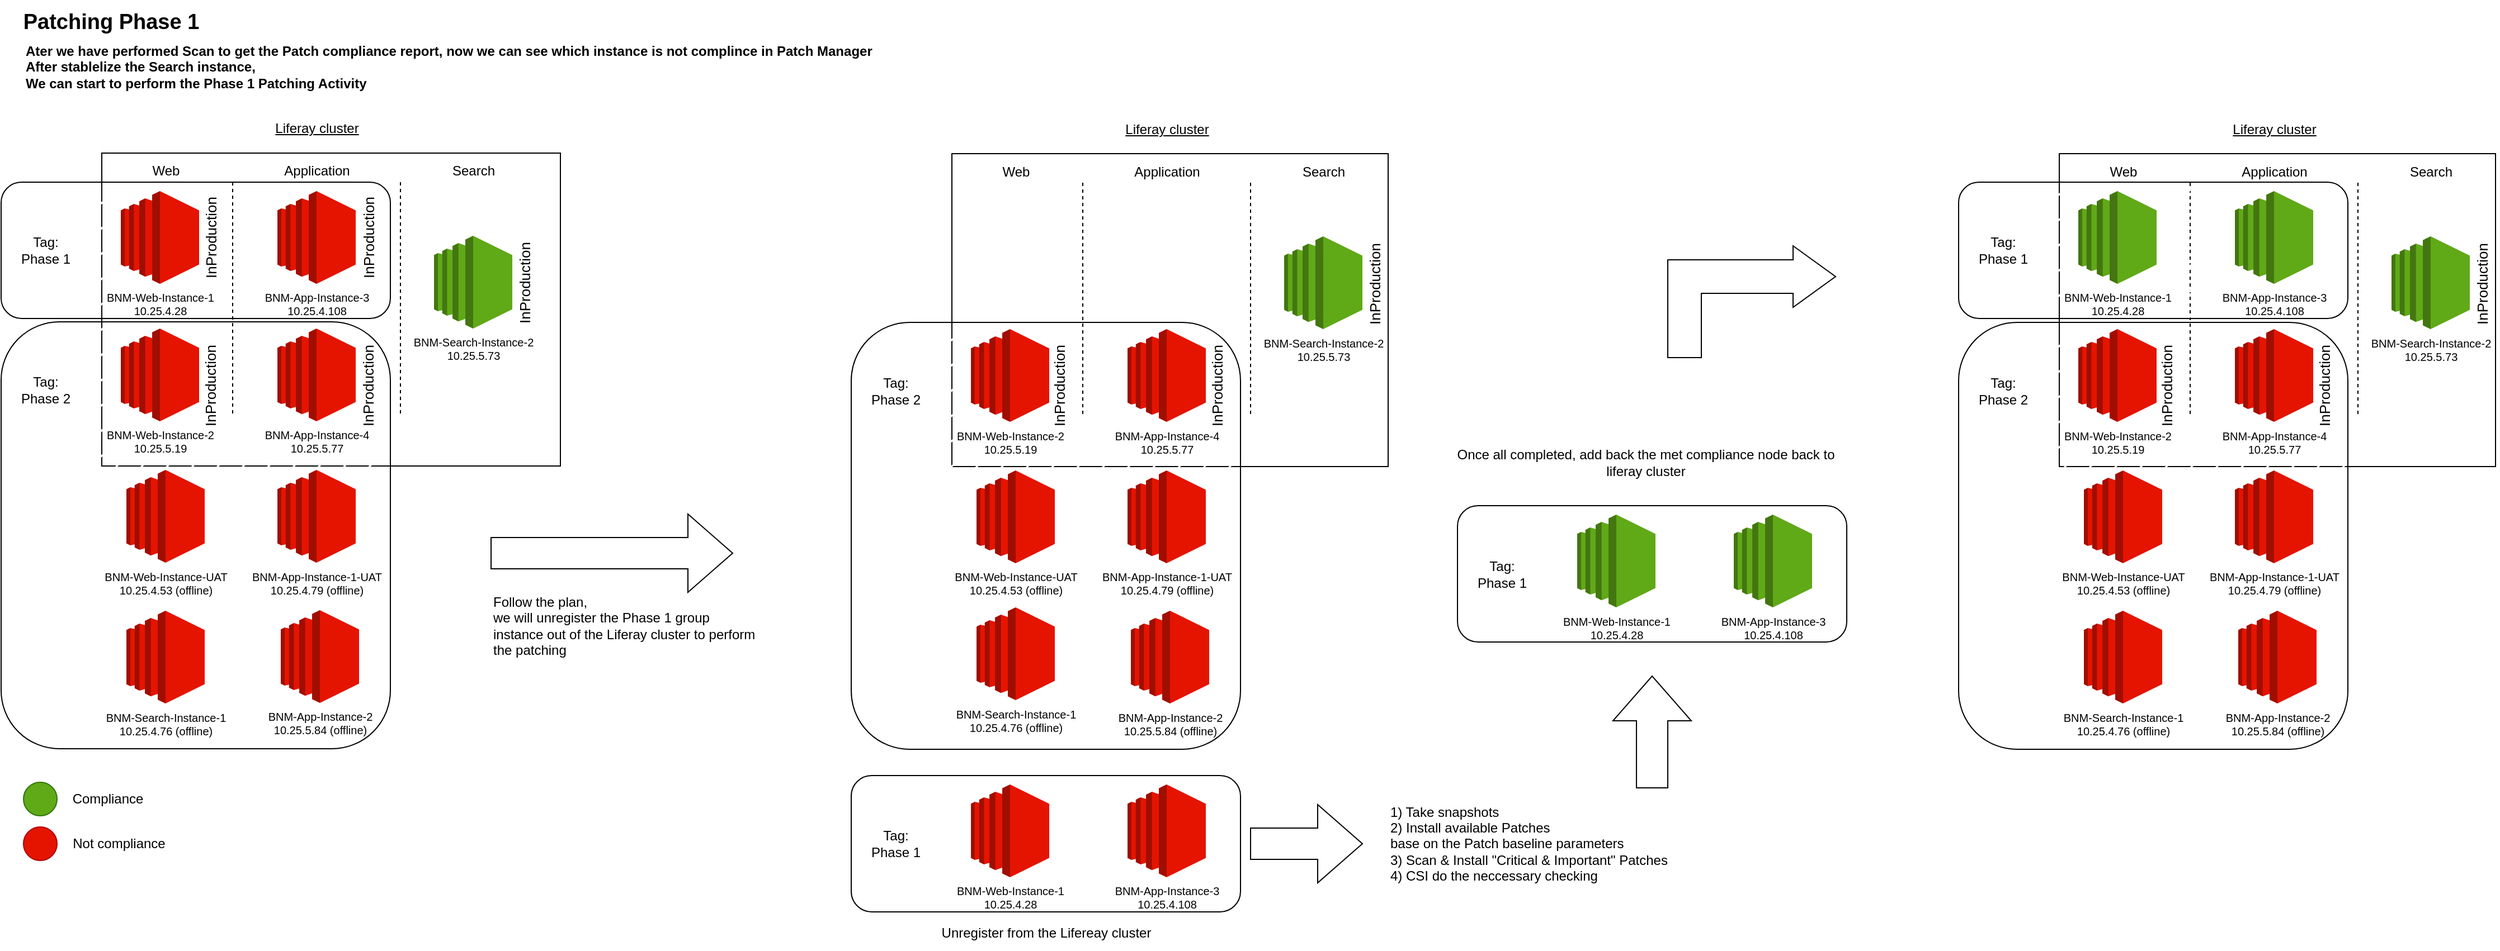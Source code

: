 <mxfile version="23.0.1" type="github">
  <diagram name="Page-1" id="cm9vaiCRCYiuwpOqDOg_">
    <mxGraphModel dx="1509" dy="757" grid="1" gridSize="10" guides="1" tooltips="1" connect="1" arrows="1" fold="1" page="1" pageScale="1" pageWidth="850" pageHeight="1100" math="0" shadow="0">
      <root>
        <mxCell id="0" />
        <mxCell id="1" parent="0" />
        <mxCell id="6DcNujYjxV_RoPzoqIRg-31" value="Ater we have performed Scan to get the Patch compliance report, now we can see which instance is not complince in Patch Manager&lt;br&gt;After stablelize the Search instance,&amp;nbsp;&lt;br&gt;We can start to perform the Phase 1 Patching Activity" style="text;html=1;align=left;verticalAlign=middle;resizable=0;points=[];autosize=1;strokeColor=none;fillColor=none;fontStyle=1" parent="1" vertex="1">
          <mxGeometry x="40" y="60" width="780" height="60" as="geometry" />
        </mxCell>
        <mxCell id="6DcNujYjxV_RoPzoqIRg-32" value="Patching Phase 1" style="text;html=1;align=center;verticalAlign=middle;resizable=0;points=[];autosize=1;strokeColor=none;fillColor=none;fontStyle=1;fontSize=19;" parent="1" vertex="1">
          <mxGeometry x="28" y="30" width="180" height="40" as="geometry" />
        </mxCell>
        <mxCell id="6DcNujYjxV_RoPzoqIRg-36" value="" style="ellipse;whiteSpace=wrap;html=1;aspect=fixed;fillColor=#60a917;fontColor=#ffffff;strokeColor=#2D7600;" parent="1" vertex="1">
          <mxGeometry x="40" y="730" width="30" height="30" as="geometry" />
        </mxCell>
        <mxCell id="6DcNujYjxV_RoPzoqIRg-37" value="" style="ellipse;whiteSpace=wrap;html=1;aspect=fixed;fillColor=#e51400;fontColor=#ffffff;strokeColor=#B20000;" parent="1" vertex="1">
          <mxGeometry x="40" y="770" width="30" height="30" as="geometry" />
        </mxCell>
        <mxCell id="6DcNujYjxV_RoPzoqIRg-42" value="Compliance" style="text;html=1;align=center;verticalAlign=middle;resizable=0;points=[];autosize=1;strokeColor=none;fillColor=none;" parent="1" vertex="1">
          <mxGeometry x="70" y="730" width="90" height="30" as="geometry" />
        </mxCell>
        <mxCell id="6DcNujYjxV_RoPzoqIRg-43" value="Not compliance" style="text;html=1;align=center;verticalAlign=middle;resizable=0;points=[];autosize=1;strokeColor=none;fillColor=none;" parent="1" vertex="1">
          <mxGeometry x="70" y="770" width="110" height="30" as="geometry" />
        </mxCell>
        <mxCell id="6DcNujYjxV_RoPzoqIRg-136" value="" style="rounded=0;whiteSpace=wrap;html=1;" parent="1" vertex="1">
          <mxGeometry x="110" y="167" width="410" height="280" as="geometry" />
        </mxCell>
        <mxCell id="6DcNujYjxV_RoPzoqIRg-137" value="" style="endArrow=none;dashed=1;html=1;rounded=0;shadow=0;" parent="1" edge="1">
          <mxGeometry width="50" height="50" relative="1" as="geometry">
            <mxPoint x="377" y="400" as="sourcePoint" />
            <mxPoint x="377" y="190" as="targetPoint" />
          </mxGeometry>
        </mxCell>
        <mxCell id="6DcNujYjxV_RoPzoqIRg-138" value="Web" style="text;html=1;align=center;verticalAlign=middle;resizable=0;points=[];autosize=1;strokeColor=none;fillColor=none;shadow=0;" parent="1" vertex="1">
          <mxGeometry x="142" y="168" width="50" height="30" as="geometry" />
        </mxCell>
        <mxCell id="6DcNujYjxV_RoPzoqIRg-139" value="Application" style="text;html=1;align=center;verticalAlign=middle;resizable=0;points=[];autosize=1;strokeColor=none;fillColor=none;shadow=0;" parent="1" vertex="1">
          <mxGeometry x="262" y="168" width="80" height="30" as="geometry" />
        </mxCell>
        <mxCell id="6DcNujYjxV_RoPzoqIRg-140" value="Search" style="text;html=1;align=center;verticalAlign=middle;resizable=0;points=[];autosize=1;strokeColor=none;fillColor=none;shadow=0;" parent="1" vertex="1">
          <mxGeometry x="412" y="168" width="60" height="30" as="geometry" />
        </mxCell>
        <mxCell id="6DcNujYjxV_RoPzoqIRg-141" value="&lt;font color=&quot;#000000&quot;&gt;BNM-Search-Instance-2&lt;br&gt;10.25.5.73&lt;/font&gt;" style="outlineConnect=0;dashed=0;verticalLabelPosition=bottom;verticalAlign=top;align=center;html=1;shape=mxgraph.aws3.ec2;fillColor=#60a917;shadow=0;fontSize=10;fontColor=#ffffff;strokeColor=#2D7600;" parent="1" vertex="1">
          <mxGeometry x="407" y="241" width="70" height="83" as="geometry" />
        </mxCell>
        <mxCell id="6DcNujYjxV_RoPzoqIRg-144" value="Liferay cluster" style="text;html=1;align=center;verticalAlign=middle;resizable=0;points=[];autosize=1;strokeColor=none;fillColor=none;fontStyle=4" parent="1" vertex="1">
          <mxGeometry x="252" y="130" width="100" height="30" as="geometry" />
        </mxCell>
        <mxCell id="6DcNujYjxV_RoPzoqIRg-145" value="" style="rounded=1;whiteSpace=wrap;html=1;fillStyle=hatch;" parent="1" vertex="1">
          <mxGeometry x="20" y="193" width="348" height="122" as="geometry" />
        </mxCell>
        <mxCell id="6DcNujYjxV_RoPzoqIRg-146" value="BNM-Web-Instance-1&lt;br&gt;10.25.4.28" style="outlineConnect=0;dashed=0;verticalLabelPosition=bottom;verticalAlign=top;align=center;html=1;shape=mxgraph.aws3.ec2;fillColor=#e51400;shadow=0;fontSize=10;fontColor=#000000;strokeColor=#B20000;labelBorderColor=none;" parent="1" vertex="1">
          <mxGeometry x="127" y="201" width="70" height="83" as="geometry" />
        </mxCell>
        <mxCell id="6DcNujYjxV_RoPzoqIRg-147" value="BNM-App-Instance-3&lt;br&gt;10.25.4.108" style="outlineConnect=0;dashed=0;verticalLabelPosition=bottom;verticalAlign=top;align=center;html=1;shape=mxgraph.aws3.ec2;fillColor=#e51400;shadow=0;fontSize=10;fontColor=#000000;strokeColor=#B20000;labelBorderColor=none;" parent="1" vertex="1">
          <mxGeometry x="267" y="201" width="70" height="83" as="geometry" />
        </mxCell>
        <mxCell id="6DcNujYjxV_RoPzoqIRg-148" value="" style="rounded=1;whiteSpace=wrap;html=1;labelBorderColor=none;fillStyle=hatch;" parent="1" vertex="1">
          <mxGeometry x="20" y="318" width="348" height="382" as="geometry" />
        </mxCell>
        <mxCell id="6DcNujYjxV_RoPzoqIRg-149" value="BNM-App-Instance-4&lt;br&gt;10.25.5.77" style="outlineConnect=0;dashed=0;verticalLabelPosition=bottom;verticalAlign=top;align=center;html=1;shape=mxgraph.aws3.ec2;fillColor=#e51400;shadow=0;fontSize=10;fontColor=#000000;strokeColor=#B20000;labelBorderColor=none;" parent="1" vertex="1">
          <mxGeometry x="267" y="324" width="70" height="83" as="geometry" />
        </mxCell>
        <mxCell id="6DcNujYjxV_RoPzoqIRg-150" value="BNM-Web-Instance-2&lt;br&gt;10.25.5.19" style="outlineConnect=0;dashed=0;verticalLabelPosition=bottom;verticalAlign=top;align=center;html=1;shape=mxgraph.aws3.ec2;fillColor=#e51400;shadow=0;fontSize=10;fontColor=#000000;strokeColor=#B20000;labelBorderColor=none;" parent="1" vertex="1">
          <mxGeometry x="127" y="324" width="70" height="83" as="geometry" />
        </mxCell>
        <mxCell id="6DcNujYjxV_RoPzoqIRg-151" value="Tag: Phase 1" style="text;html=1;strokeColor=none;fillColor=none;align=center;verticalAlign=middle;whiteSpace=wrap;rounded=0;" parent="1" vertex="1">
          <mxGeometry x="30" y="239" width="60" height="30" as="geometry" />
        </mxCell>
        <mxCell id="6DcNujYjxV_RoPzoqIRg-152" value="Tag: Phase 2" style="text;html=1;strokeColor=none;fillColor=none;align=center;verticalAlign=middle;whiteSpace=wrap;rounded=0;" parent="1" vertex="1">
          <mxGeometry x="30" y="364" width="60" height="30" as="geometry" />
        </mxCell>
        <mxCell id="6DcNujYjxV_RoPzoqIRg-153" value="BNM-App-Instance-1-UAT&lt;br&gt;10.25.4.79 (offline)" style="outlineConnect=0;dashed=0;verticalLabelPosition=bottom;verticalAlign=top;align=center;html=1;shape=mxgraph.aws3.ec2;fillColor=#e51400;shadow=0;fontSize=10;fontColor=#000000;strokeColor=#B20000;labelBorderColor=none;" parent="1" vertex="1">
          <mxGeometry x="267" y="450.5" width="70" height="83" as="geometry" />
        </mxCell>
        <mxCell id="6DcNujYjxV_RoPzoqIRg-154" value="BNM-Web-Instance-UAT&lt;br&gt;10.25.4.53 (offline)" style="outlineConnect=0;dashed=0;verticalLabelPosition=bottom;verticalAlign=top;align=center;html=1;shape=mxgraph.aws3.ec2;fillColor=#e51400;shadow=0;fontSize=10;fontColor=#000000;strokeColor=#B20000;labelBorderColor=none;" parent="1" vertex="1">
          <mxGeometry x="132" y="450.5" width="70" height="83" as="geometry" />
        </mxCell>
        <mxCell id="6DcNujYjxV_RoPzoqIRg-155" value="BNM-App-Instance-2&lt;br&gt;10.25.5.84 (offline)" style="outlineConnect=0;dashed=0;verticalLabelPosition=bottom;verticalAlign=top;align=center;html=1;shape=mxgraph.aws3.ec2;fillColor=#e51400;shadow=0;fontSize=10;fontColor=#000000;strokeColor=#B20000;labelBorderColor=none;" parent="1" vertex="1">
          <mxGeometry x="270" y="576" width="70" height="83" as="geometry" />
        </mxCell>
        <mxCell id="6DcNujYjxV_RoPzoqIRg-156" value="" style="endArrow=none;dashed=1;html=1;rounded=0;shadow=0;" parent="1" edge="1">
          <mxGeometry width="50" height="50" relative="1" as="geometry">
            <mxPoint x="227" y="400" as="sourcePoint" />
            <mxPoint x="227" y="190" as="targetPoint" />
          </mxGeometry>
        </mxCell>
        <mxCell id="6DcNujYjxV_RoPzoqIRg-160" value="Follow the plan,&amp;nbsp;&lt;br&gt;we will unregister the Phase 1 group&amp;nbsp;&lt;br&gt;instance out of the Liferay cluster to perform&amp;nbsp;&lt;br&gt;the patching" style="text;html=1;align=left;verticalAlign=middle;resizable=0;points=[];autosize=1;strokeColor=none;fillColor=none;" parent="1" vertex="1">
          <mxGeometry x="458" y="554.5" width="260" height="70" as="geometry" />
        </mxCell>
        <mxCell id="6DcNujYjxV_RoPzoqIRg-161" value="" style="rounded=0;whiteSpace=wrap;html=1;" parent="1" vertex="1">
          <mxGeometry x="870" y="167.5" width="390" height="280" as="geometry" />
        </mxCell>
        <mxCell id="6DcNujYjxV_RoPzoqIRg-162" value="" style="endArrow=none;dashed=1;html=1;rounded=0;shadow=0;" parent="1" edge="1">
          <mxGeometry width="50" height="50" relative="1" as="geometry">
            <mxPoint x="1137" y="400.5" as="sourcePoint" />
            <mxPoint x="1137" y="190.5" as="targetPoint" />
          </mxGeometry>
        </mxCell>
        <mxCell id="6DcNujYjxV_RoPzoqIRg-163" value="Web" style="text;html=1;align=center;verticalAlign=middle;resizable=0;points=[];autosize=1;strokeColor=none;fillColor=none;shadow=0;" parent="1" vertex="1">
          <mxGeometry x="902" y="168.5" width="50" height="30" as="geometry" />
        </mxCell>
        <mxCell id="6DcNujYjxV_RoPzoqIRg-164" value="Application" style="text;html=1;align=center;verticalAlign=middle;resizable=0;points=[];autosize=1;strokeColor=none;fillColor=none;shadow=0;" parent="1" vertex="1">
          <mxGeometry x="1022" y="168.5" width="80" height="30" as="geometry" />
        </mxCell>
        <mxCell id="6DcNujYjxV_RoPzoqIRg-165" value="Search" style="text;html=1;align=center;verticalAlign=middle;resizable=0;points=[];autosize=1;strokeColor=none;fillColor=none;shadow=0;" parent="1" vertex="1">
          <mxGeometry x="1172" y="168.5" width="60" height="30" as="geometry" />
        </mxCell>
        <mxCell id="6DcNujYjxV_RoPzoqIRg-166" value="&lt;font color=&quot;#000000&quot;&gt;BNM-Search-Instance-2&lt;br&gt;10.25.5.73&lt;/font&gt;" style="outlineConnect=0;dashed=0;verticalLabelPosition=bottom;verticalAlign=top;align=center;html=1;shape=mxgraph.aws3.ec2;fillColor=#60a917;shadow=0;fontSize=10;fontColor=#ffffff;strokeColor=#2D7600;" parent="1" vertex="1">
          <mxGeometry x="1167" y="241.5" width="70" height="83" as="geometry" />
        </mxCell>
        <mxCell id="6DcNujYjxV_RoPzoqIRg-167" value="Liferay cluster" style="text;html=1;align=center;verticalAlign=middle;resizable=0;points=[];autosize=1;strokeColor=none;fillColor=none;fontStyle=4" parent="1" vertex="1">
          <mxGeometry x="1012" y="130.5" width="100" height="30" as="geometry" />
        </mxCell>
        <mxCell id="6DcNujYjxV_RoPzoqIRg-168" value="" style="rounded=1;whiteSpace=wrap;html=1;" parent="1" vertex="1">
          <mxGeometry x="780" y="724" width="348" height="122" as="geometry" />
        </mxCell>
        <mxCell id="6DcNujYjxV_RoPzoqIRg-169" value="BNM-Web-Instance-1&lt;br&gt;10.25.4.28" style="outlineConnect=0;dashed=0;verticalLabelPosition=bottom;verticalAlign=top;align=center;html=1;shape=mxgraph.aws3.ec2;fillColor=#e51400;shadow=0;fontSize=10;fontColor=#000000;strokeColor=#B20000;labelBorderColor=none;" parent="1" vertex="1">
          <mxGeometry x="887" y="732" width="70" height="83" as="geometry" />
        </mxCell>
        <mxCell id="6DcNujYjxV_RoPzoqIRg-170" value="BNM-App-Instance-3&lt;br&gt;10.25.4.108" style="outlineConnect=0;dashed=0;verticalLabelPosition=bottom;verticalAlign=top;align=center;html=1;shape=mxgraph.aws3.ec2;fillColor=#e51400;shadow=0;fontSize=10;fontColor=#000000;strokeColor=#B20000;labelBorderColor=none;" parent="1" vertex="1">
          <mxGeometry x="1027" y="732" width="70" height="83" as="geometry" />
        </mxCell>
        <mxCell id="6DcNujYjxV_RoPzoqIRg-171" value="" style="rounded=1;whiteSpace=wrap;html=1;labelBorderColor=none;fillStyle=hatch;" parent="1" vertex="1">
          <mxGeometry x="780" y="318.5" width="348" height="382" as="geometry" />
        </mxCell>
        <mxCell id="6DcNujYjxV_RoPzoqIRg-172" value="BNM-App-Instance-4&lt;br&gt;10.25.5.77" style="outlineConnect=0;dashed=0;verticalLabelPosition=bottom;verticalAlign=top;align=center;html=1;shape=mxgraph.aws3.ec2;fillColor=#e51400;shadow=0;fontSize=10;fontColor=#000000;strokeColor=#B20000;labelBorderColor=none;" parent="1" vertex="1">
          <mxGeometry x="1027" y="324.5" width="70" height="83" as="geometry" />
        </mxCell>
        <mxCell id="6DcNujYjxV_RoPzoqIRg-173" value="BNM-Web-Instance-2&lt;br&gt;10.25.5.19" style="outlineConnect=0;dashed=0;verticalLabelPosition=bottom;verticalAlign=top;align=center;html=1;shape=mxgraph.aws3.ec2;fillColor=#e51400;shadow=0;fontSize=10;fontColor=#000000;strokeColor=#B20000;labelBorderColor=none;" parent="1" vertex="1">
          <mxGeometry x="887" y="324.5" width="70" height="83" as="geometry" />
        </mxCell>
        <mxCell id="6DcNujYjxV_RoPzoqIRg-174" value="Tag: Phase 1" style="text;html=1;strokeColor=none;fillColor=none;align=center;verticalAlign=middle;whiteSpace=wrap;rounded=0;" parent="1" vertex="1">
          <mxGeometry x="790" y="770" width="60" height="30" as="geometry" />
        </mxCell>
        <mxCell id="6DcNujYjxV_RoPzoqIRg-175" value="Tag: Phase 2" style="text;html=1;strokeColor=none;fillColor=none;align=center;verticalAlign=middle;whiteSpace=wrap;rounded=0;" parent="1" vertex="1">
          <mxGeometry x="790" y="365" width="60" height="30" as="geometry" />
        </mxCell>
        <mxCell id="6DcNujYjxV_RoPzoqIRg-176" value="BNM-App-Instance-1-UAT&lt;br&gt;10.25.4.79 (offline)" style="outlineConnect=0;dashed=0;verticalLabelPosition=bottom;verticalAlign=top;align=center;html=1;shape=mxgraph.aws3.ec2;fillColor=#e51400;shadow=0;fontSize=10;fontColor=#000000;strokeColor=#B20000;labelBorderColor=none;" parent="1" vertex="1">
          <mxGeometry x="1027" y="451" width="70" height="83" as="geometry" />
        </mxCell>
        <mxCell id="6DcNujYjxV_RoPzoqIRg-177" value="BNM-Web-Instance-UAT&lt;br&gt;10.25.4.53 (offline)" style="outlineConnect=0;dashed=0;verticalLabelPosition=bottom;verticalAlign=top;align=center;html=1;shape=mxgraph.aws3.ec2;fillColor=#e51400;shadow=0;fontSize=10;fontColor=#000000;strokeColor=#B20000;labelBorderColor=none;" parent="1" vertex="1">
          <mxGeometry x="892" y="451" width="70" height="83" as="geometry" />
        </mxCell>
        <mxCell id="6DcNujYjxV_RoPzoqIRg-178" value="BNM-App-Instance-2&lt;br&gt;10.25.5.84 (offline)" style="outlineConnect=0;dashed=0;verticalLabelPosition=bottom;verticalAlign=top;align=center;html=1;shape=mxgraph.aws3.ec2;fillColor=#e51400;shadow=0;fontSize=10;fontColor=#000000;strokeColor=#B20000;labelBorderColor=none;" parent="1" vertex="1">
          <mxGeometry x="1030" y="576.5" width="70" height="83" as="geometry" />
        </mxCell>
        <mxCell id="6DcNujYjxV_RoPzoqIRg-179" value="" style="endArrow=none;dashed=1;html=1;rounded=0;shadow=0;" parent="1" edge="1">
          <mxGeometry width="50" height="50" relative="1" as="geometry">
            <mxPoint x="987" y="400.5" as="sourcePoint" />
            <mxPoint x="987" y="190.5" as="targetPoint" />
          </mxGeometry>
        </mxCell>
        <mxCell id="6DcNujYjxV_RoPzoqIRg-187" value="1) Take snapshots&lt;br&gt;2) Install available Patches &lt;br&gt;base on the Patch baseline parameters&lt;br&gt;3) Scan &amp;amp; Install &quot;Critical &amp;amp; Important&quot; Patches&lt;br&gt;4) CSI do the neccessary checking&amp;nbsp;" style="text;html=1;align=left;verticalAlign=middle;resizable=0;points=[];autosize=1;strokeColor=none;fillColor=none;" parent="1" vertex="1">
          <mxGeometry x="1260" y="740" width="270" height="90" as="geometry" />
        </mxCell>
        <mxCell id="6DcNujYjxV_RoPzoqIRg-188" value="" style="rounded=1;whiteSpace=wrap;html=1;" parent="1" vertex="1">
          <mxGeometry x="1322" y="482.5" width="348" height="122" as="geometry" />
        </mxCell>
        <mxCell id="6DcNujYjxV_RoPzoqIRg-189" value="BNM-Web-Instance-1&lt;br&gt;10.25.4.28" style="outlineConnect=0;dashed=0;verticalLabelPosition=bottom;verticalAlign=top;align=center;html=1;shape=mxgraph.aws3.ec2;fillColor=#60a917;shadow=0;fontSize=10;fontColor=#000000;strokeColor=#2D7600;labelBorderColor=none;labelBackgroundColor=none;" parent="1" vertex="1">
          <mxGeometry x="1429" y="490.5" width="70" height="83" as="geometry" />
        </mxCell>
        <mxCell id="6DcNujYjxV_RoPzoqIRg-190" value="BNM-App-Instance-3&lt;br&gt;10.25.4.108" style="outlineConnect=0;dashed=0;verticalLabelPosition=bottom;verticalAlign=top;align=center;html=1;shape=mxgraph.aws3.ec2;fillColor=#60a917;shadow=0;fontSize=10;fontColor=#000000;strokeColor=#2D7600;labelBorderColor=none;" parent="1" vertex="1">
          <mxGeometry x="1569" y="490.5" width="70" height="83" as="geometry" />
        </mxCell>
        <mxCell id="6DcNujYjxV_RoPzoqIRg-191" value="Tag: Phase 1" style="text;html=1;strokeColor=none;fillColor=none;align=center;verticalAlign=middle;whiteSpace=wrap;rounded=0;" parent="1" vertex="1">
          <mxGeometry x="1332" y="528.5" width="60" height="30" as="geometry" />
        </mxCell>
        <mxCell id="6DcNujYjxV_RoPzoqIRg-193" value="Unregister from the Lifereay cluster" style="text;html=1;align=center;verticalAlign=middle;resizable=0;points=[];autosize=1;strokeColor=none;fillColor=none;" parent="1" vertex="1">
          <mxGeometry x="849" y="850" width="210" height="30" as="geometry" />
        </mxCell>
        <mxCell id="6DcNujYjxV_RoPzoqIRg-195" value="Once all completed, add back the met compliance node back to&lt;br&gt;liferay cluster" style="text;html=1;align=center;verticalAlign=middle;resizable=0;points=[];autosize=1;strokeColor=none;fillColor=none;" parent="1" vertex="1">
          <mxGeometry x="1310" y="424" width="360" height="40" as="geometry" />
        </mxCell>
        <mxCell id="6DcNujYjxV_RoPzoqIRg-412" value="InProduction" style="text;html=1;strokeColor=none;fillColor=none;align=center;verticalAlign=middle;whiteSpace=wrap;rounded=0;rotation=-90;fontSize=13;" parent="1" vertex="1">
          <mxGeometry x="458" y="268" width="60" height="30" as="geometry" />
        </mxCell>
        <mxCell id="6DcNujYjxV_RoPzoqIRg-414" value="" style="html=1;shadow=0;dashed=0;align=center;verticalAlign=middle;shape=mxgraph.arrows2.arrow;dy=0.6;dx=40;notch=0;" parent="1" vertex="1">
          <mxGeometry x="458" y="490" width="216" height="70" as="geometry" />
        </mxCell>
        <mxCell id="6DcNujYjxV_RoPzoqIRg-415" value="InProduction" style="text;html=1;strokeColor=none;fillColor=none;align=center;verticalAlign=middle;whiteSpace=wrap;rounded=0;rotation=-90;fontSize=13;" parent="1" vertex="1">
          <mxGeometry x="318" y="227.5" width="60" height="30" as="geometry" />
        </mxCell>
        <mxCell id="6DcNujYjxV_RoPzoqIRg-416" value="InProduction" style="text;html=1;strokeColor=none;fillColor=none;align=center;verticalAlign=middle;whiteSpace=wrap;rounded=0;rotation=-90;fontSize=13;" parent="1" vertex="1">
          <mxGeometry x="177" y="227.5" width="60" height="30" as="geometry" />
        </mxCell>
        <mxCell id="6DcNujYjxV_RoPzoqIRg-417" value="InProduction" style="text;html=1;strokeColor=none;fillColor=none;align=center;verticalAlign=middle;whiteSpace=wrap;rounded=0;rotation=-90;fontSize=13;" parent="1" vertex="1">
          <mxGeometry x="177" y="360" width="60" height="30" as="geometry" />
        </mxCell>
        <mxCell id="6DcNujYjxV_RoPzoqIRg-420" value="InProduction" style="text;html=1;strokeColor=none;fillColor=none;align=center;verticalAlign=middle;whiteSpace=wrap;rounded=0;rotation=-90;fontSize=13;" parent="1" vertex="1">
          <mxGeometry x="318" y="360" width="60" height="30" as="geometry" />
        </mxCell>
        <mxCell id="6DcNujYjxV_RoPzoqIRg-424" value="" style="html=1;shadow=0;dashed=0;align=center;verticalAlign=middle;shape=mxgraph.arrows2.arrow;dy=0.6;dx=40;notch=0;" parent="1" vertex="1">
          <mxGeometry x="1137" y="750" width="100" height="70" as="geometry" />
        </mxCell>
        <mxCell id="6DcNujYjxV_RoPzoqIRg-425" value="" style="html=1;shadow=0;dashed=0;align=center;verticalAlign=middle;shape=mxgraph.arrows2.arrow;dy=0.6;dx=40;notch=0;rotation=-90;" parent="1" vertex="1">
          <mxGeometry x="1446" y="650" width="100" height="70" as="geometry" />
        </mxCell>
        <mxCell id="6DcNujYjxV_RoPzoqIRg-431" value="InProduction" style="text;html=1;strokeColor=none;fillColor=none;align=center;verticalAlign=middle;whiteSpace=wrap;rounded=0;rotation=-90;fontSize=13;" parent="1" vertex="1">
          <mxGeometry x="936" y="360" width="60" height="30" as="geometry" />
        </mxCell>
        <mxCell id="6DcNujYjxV_RoPzoqIRg-432" value="InProduction" style="text;html=1;strokeColor=none;fillColor=none;align=center;verticalAlign=middle;whiteSpace=wrap;rounded=0;rotation=-90;fontSize=13;" parent="1" vertex="1">
          <mxGeometry x="1077" y="360" width="60" height="30" as="geometry" />
        </mxCell>
        <mxCell id="6DcNujYjxV_RoPzoqIRg-433" value="InProduction" style="text;html=1;strokeColor=none;fillColor=none;align=center;verticalAlign=middle;whiteSpace=wrap;rounded=0;rotation=-90;fontSize=13;" parent="1" vertex="1">
          <mxGeometry x="1218" y="269" width="60" height="30" as="geometry" />
        </mxCell>
        <mxCell id="6DcNujYjxV_RoPzoqIRg-436" value="" style="rounded=0;whiteSpace=wrap;html=1;" parent="1" vertex="1">
          <mxGeometry x="1860" y="167.5" width="390" height="280" as="geometry" />
        </mxCell>
        <mxCell id="6DcNujYjxV_RoPzoqIRg-437" value="" style="endArrow=none;dashed=1;html=1;rounded=0;shadow=0;" parent="1" edge="1">
          <mxGeometry width="50" height="50" relative="1" as="geometry">
            <mxPoint x="2127" y="400.5" as="sourcePoint" />
            <mxPoint x="2127" y="190.5" as="targetPoint" />
          </mxGeometry>
        </mxCell>
        <mxCell id="6DcNujYjxV_RoPzoqIRg-438" value="Web" style="text;html=1;align=center;verticalAlign=middle;resizable=0;points=[];autosize=1;strokeColor=none;fillColor=none;shadow=0;" parent="1" vertex="1">
          <mxGeometry x="1892" y="168.5" width="50" height="30" as="geometry" />
        </mxCell>
        <mxCell id="6DcNujYjxV_RoPzoqIRg-439" value="Application" style="text;html=1;align=center;verticalAlign=middle;resizable=0;points=[];autosize=1;strokeColor=none;fillColor=none;shadow=0;" parent="1" vertex="1">
          <mxGeometry x="2012" y="168.5" width="80" height="30" as="geometry" />
        </mxCell>
        <mxCell id="6DcNujYjxV_RoPzoqIRg-440" value="Search" style="text;html=1;align=center;verticalAlign=middle;resizable=0;points=[];autosize=1;strokeColor=none;fillColor=none;shadow=0;" parent="1" vertex="1">
          <mxGeometry x="2162" y="168.5" width="60" height="30" as="geometry" />
        </mxCell>
        <mxCell id="6DcNujYjxV_RoPzoqIRg-441" value="&lt;font color=&quot;#000000&quot;&gt;BNM-Search-Instance-2&lt;br&gt;10.25.5.73&lt;/font&gt;" style="outlineConnect=0;dashed=0;verticalLabelPosition=bottom;verticalAlign=top;align=center;html=1;shape=mxgraph.aws3.ec2;fillColor=#60a917;shadow=0;fontSize=10;fontColor=#ffffff;strokeColor=#2D7600;" parent="1" vertex="1">
          <mxGeometry x="2157" y="241.5" width="70" height="83" as="geometry" />
        </mxCell>
        <mxCell id="6DcNujYjxV_RoPzoqIRg-442" value="Liferay cluster" style="text;html=1;align=center;verticalAlign=middle;resizable=0;points=[];autosize=1;strokeColor=none;fillColor=none;fontStyle=4" parent="1" vertex="1">
          <mxGeometry x="2002" y="130.5" width="100" height="30" as="geometry" />
        </mxCell>
        <mxCell id="6DcNujYjxV_RoPzoqIRg-443" value="" style="rounded=1;whiteSpace=wrap;html=1;labelBorderColor=none;fillStyle=hatch;" parent="1" vertex="1">
          <mxGeometry x="1770" y="318.5" width="348" height="382" as="geometry" />
        </mxCell>
        <mxCell id="6DcNujYjxV_RoPzoqIRg-444" value="BNM-App-Instance-4&lt;br&gt;10.25.5.77" style="outlineConnect=0;dashed=0;verticalLabelPosition=bottom;verticalAlign=top;align=center;html=1;shape=mxgraph.aws3.ec2;fillColor=#e51400;shadow=0;fontSize=10;fontColor=#000000;strokeColor=#B20000;labelBorderColor=none;" parent="1" vertex="1">
          <mxGeometry x="2017" y="324.5" width="70" height="83" as="geometry" />
        </mxCell>
        <mxCell id="6DcNujYjxV_RoPzoqIRg-445" value="BNM-Web-Instance-2&lt;br&gt;10.25.5.19" style="outlineConnect=0;dashed=0;verticalLabelPosition=bottom;verticalAlign=top;align=center;html=1;shape=mxgraph.aws3.ec2;fillColor=#e51400;shadow=0;fontSize=10;fontColor=#000000;strokeColor=#B20000;labelBorderColor=none;" parent="1" vertex="1">
          <mxGeometry x="1877" y="324.5" width="70" height="83" as="geometry" />
        </mxCell>
        <mxCell id="6DcNujYjxV_RoPzoqIRg-446" value="Tag: Phase 2" style="text;html=1;strokeColor=none;fillColor=none;align=center;verticalAlign=middle;whiteSpace=wrap;rounded=0;" parent="1" vertex="1">
          <mxGeometry x="1780" y="365" width="60" height="30" as="geometry" />
        </mxCell>
        <mxCell id="6DcNujYjxV_RoPzoqIRg-447" value="BNM-App-Instance-1-UAT&lt;br&gt;10.25.4.79 (offline)" style="outlineConnect=0;dashed=0;verticalLabelPosition=bottom;verticalAlign=top;align=center;html=1;shape=mxgraph.aws3.ec2;fillColor=#e51400;shadow=0;fontSize=10;fontColor=#000000;strokeColor=#B20000;labelBorderColor=none;" parent="1" vertex="1">
          <mxGeometry x="2017" y="451" width="70" height="83" as="geometry" />
        </mxCell>
        <mxCell id="6DcNujYjxV_RoPzoqIRg-448" value="BNM-Web-Instance-UAT&lt;br&gt;10.25.4.53 (offline)" style="outlineConnect=0;dashed=0;verticalLabelPosition=bottom;verticalAlign=top;align=center;html=1;shape=mxgraph.aws3.ec2;fillColor=#e51400;shadow=0;fontSize=10;fontColor=#000000;strokeColor=#B20000;labelBorderColor=none;" parent="1" vertex="1">
          <mxGeometry x="1882" y="451" width="70" height="83" as="geometry" />
        </mxCell>
        <mxCell id="6DcNujYjxV_RoPzoqIRg-449" value="BNM-App-Instance-2&lt;br&gt;10.25.5.84 (offline)" style="outlineConnect=0;dashed=0;verticalLabelPosition=bottom;verticalAlign=top;align=center;html=1;shape=mxgraph.aws3.ec2;fillColor=#e51400;shadow=0;fontSize=10;fontColor=#000000;strokeColor=#B20000;labelBorderColor=none;" parent="1" vertex="1">
          <mxGeometry x="2020" y="576.5" width="70" height="83" as="geometry" />
        </mxCell>
        <mxCell id="6DcNujYjxV_RoPzoqIRg-450" value="" style="endArrow=none;dashed=1;html=1;rounded=0;shadow=0;" parent="1" edge="1">
          <mxGeometry width="50" height="50" relative="1" as="geometry">
            <mxPoint x="1977" y="400.5" as="sourcePoint" />
            <mxPoint x="1977" y="190.5" as="targetPoint" />
          </mxGeometry>
        </mxCell>
        <mxCell id="6DcNujYjxV_RoPzoqIRg-451" value="InProduction" style="text;html=1;strokeColor=none;fillColor=none;align=center;verticalAlign=middle;whiteSpace=wrap;rounded=0;rotation=-90;fontSize=13;" parent="1" vertex="1">
          <mxGeometry x="1926" y="360" width="60" height="30" as="geometry" />
        </mxCell>
        <mxCell id="6DcNujYjxV_RoPzoqIRg-452" value="InProduction" style="text;html=1;strokeColor=none;fillColor=none;align=center;verticalAlign=middle;whiteSpace=wrap;rounded=0;rotation=-90;fontSize=13;" parent="1" vertex="1">
          <mxGeometry x="2067" y="360" width="60" height="30" as="geometry" />
        </mxCell>
        <mxCell id="6DcNujYjxV_RoPzoqIRg-453" value="InProduction" style="text;html=1;strokeColor=none;fillColor=none;align=center;verticalAlign=middle;whiteSpace=wrap;rounded=0;rotation=-90;fontSize=13;" parent="1" vertex="1">
          <mxGeometry x="2208" y="269" width="60" height="30" as="geometry" />
        </mxCell>
        <mxCell id="6DcNujYjxV_RoPzoqIRg-454" value="" style="html=1;shadow=0;dashed=0;align=center;verticalAlign=middle;shape=mxgraph.arrows2.bendArrow;dy=15;dx=38;notch=0;arrowHead=55;rounded=0;" parent="1" vertex="1">
          <mxGeometry x="1510" y="250" width="150" height="100" as="geometry" />
        </mxCell>
        <mxCell id="6DcNujYjxV_RoPzoqIRg-455" value="" style="rounded=1;whiteSpace=wrap;html=1;fillStyle=hatch;" parent="1" vertex="1">
          <mxGeometry x="1770" y="193" width="348" height="122" as="geometry" />
        </mxCell>
        <mxCell id="6DcNujYjxV_RoPzoqIRg-456" value="BNM-Web-Instance-1&lt;br&gt;10.25.4.28" style="outlineConnect=0;dashed=0;verticalLabelPosition=bottom;verticalAlign=top;align=center;html=1;shape=mxgraph.aws3.ec2;fillColor=#60a917;shadow=0;fontSize=10;fontColor=#000000;strokeColor=#2D7600;labelBorderColor=none;labelBackgroundColor=none;" parent="1" vertex="1">
          <mxGeometry x="1877" y="201" width="70" height="83" as="geometry" />
        </mxCell>
        <mxCell id="6DcNujYjxV_RoPzoqIRg-457" value="BNM-App-Instance-3&lt;br&gt;10.25.4.108" style="outlineConnect=0;dashed=0;verticalLabelPosition=bottom;verticalAlign=top;align=center;html=1;shape=mxgraph.aws3.ec2;fillColor=#60a917;shadow=0;fontSize=10;fontColor=#000000;strokeColor=#2D7600;labelBorderColor=none;" parent="1" vertex="1">
          <mxGeometry x="2017" y="201" width="70" height="83" as="geometry" />
        </mxCell>
        <mxCell id="6DcNujYjxV_RoPzoqIRg-458" value="Tag: Phase 1" style="text;html=1;strokeColor=none;fillColor=none;align=center;verticalAlign=middle;whiteSpace=wrap;rounded=0;" parent="1" vertex="1">
          <mxGeometry x="1780" y="239" width="60" height="30" as="geometry" />
        </mxCell>
        <mxCell id="6DcNujYjxV_RoPzoqIRg-459" value="BNM-Search-Instance-1&lt;br&gt;10.25.4.76 (offline)" style="outlineConnect=0;dashed=0;verticalLabelPosition=bottom;verticalAlign=top;align=center;html=1;shape=mxgraph.aws3.ec2;fillColor=#e51400;shadow=0;fontSize=10;strokeColor=#B20000;fontColor=#000000;" parent="1" vertex="1">
          <mxGeometry x="1882" y="576.5" width="70" height="83" as="geometry" />
        </mxCell>
        <mxCell id="6DcNujYjxV_RoPzoqIRg-460" value="BNM-Search-Instance-1&lt;br&gt;10.25.4.76 (offline)" style="outlineConnect=0;dashed=0;verticalLabelPosition=bottom;verticalAlign=top;align=center;html=1;shape=mxgraph.aws3.ec2;fillColor=#e51400;shadow=0;fontSize=10;strokeColor=#B20000;fontColor=#000000;" parent="1" vertex="1">
          <mxGeometry x="892" y="573.5" width="70" height="83" as="geometry" />
        </mxCell>
        <mxCell id="6DcNujYjxV_RoPzoqIRg-462" value="BNM-Search-Instance-1&lt;br&gt;10.25.4.76 (offline)" style="outlineConnect=0;dashed=0;verticalLabelPosition=bottom;verticalAlign=top;align=center;html=1;shape=mxgraph.aws3.ec2;fillColor=#e51400;shadow=0;fontSize=10;strokeColor=#B20000;fontColor=#000000;" parent="1" vertex="1">
          <mxGeometry x="132" y="576.5" width="70" height="83" as="geometry" />
        </mxCell>
      </root>
    </mxGraphModel>
  </diagram>
</mxfile>
